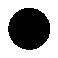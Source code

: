 
prologues := 3; 

beginfig(1)
	fill (0,0) -- (1000,0) -- (1000,2000) -- (0,2000) -- cycle withcolor white; 
    draw (75,80) withpen pencircle scaled 15bp ; 
endfig;

end

